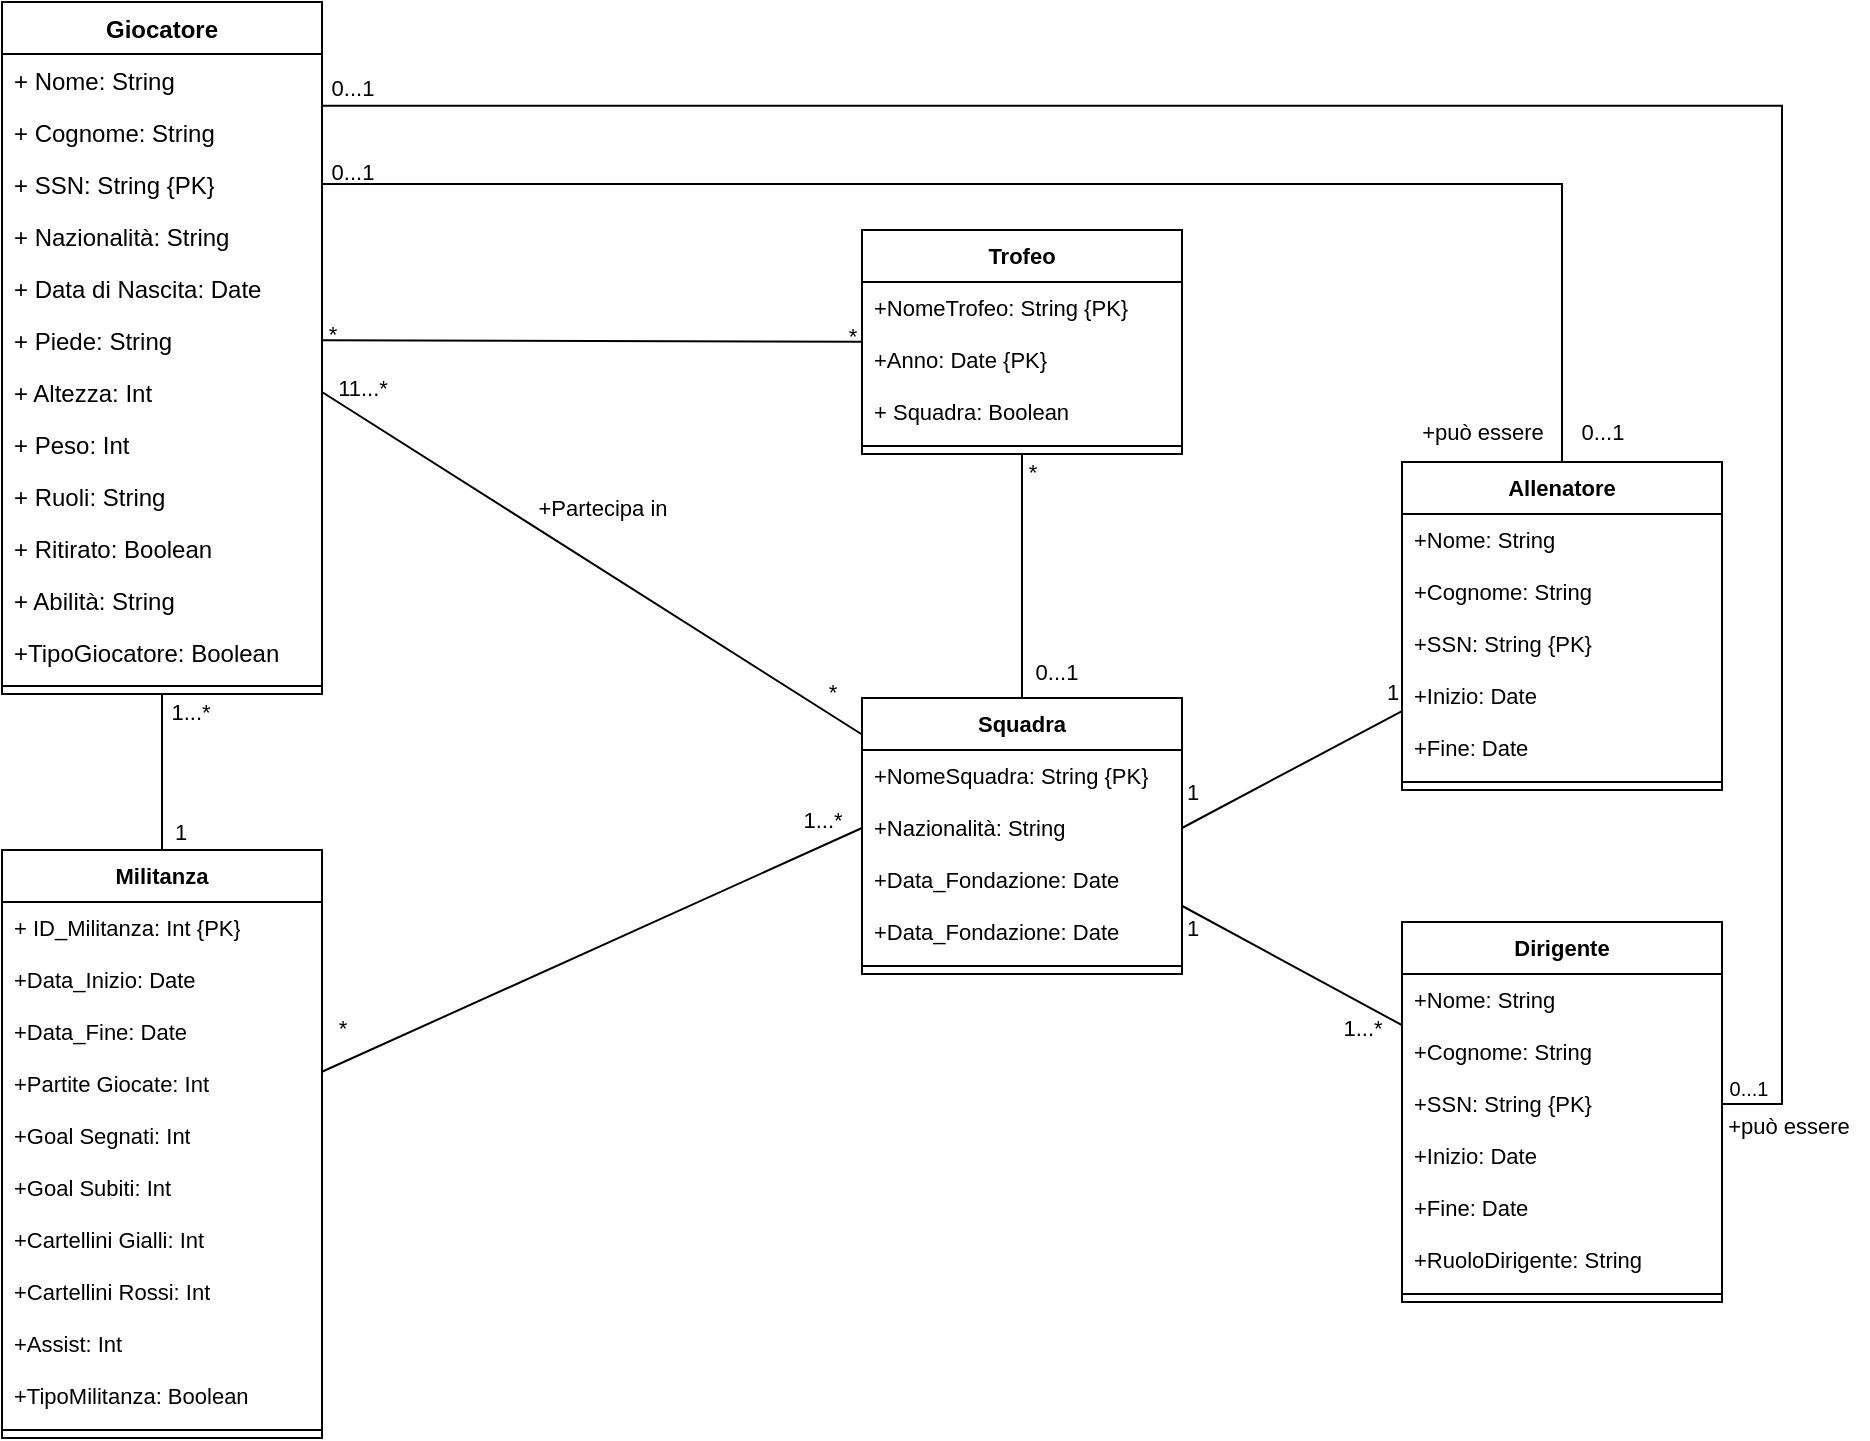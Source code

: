 <mxfile version="22.1.5" type="device">
  <diagram id="C5RBs43oDa-KdzZeNtuy" name="Page-1">
    <mxGraphModel dx="1106" dy="473" grid="1" gridSize="10" guides="1" tooltips="1" connect="1" arrows="1" fold="1" page="1" pageScale="1" pageWidth="827" pageHeight="1169" math="0" shadow="0">
      <root>
        <mxCell id="WIyWlLk6GJQsqaUBKTNV-0" />
        <mxCell id="WIyWlLk6GJQsqaUBKTNV-1" parent="WIyWlLk6GJQsqaUBKTNV-0" />
        <mxCell id="MVnTbgeY7CyKfOj2iQPx-7" value="Giocatore" style="swimlane;fontStyle=1;align=center;verticalAlign=top;childLayout=stackLayout;horizontal=1;startSize=26;horizontalStack=0;resizeParent=1;resizeParentMax=0;resizeLast=0;collapsible=1;marginBottom=0;whiteSpace=wrap;html=1;" parent="WIyWlLk6GJQsqaUBKTNV-1" vertex="1">
          <mxGeometry x="320" y="160" width="160" height="346" as="geometry" />
        </mxCell>
        <mxCell id="MVnTbgeY7CyKfOj2iQPx-8" value="+ Nome: String" style="text;strokeColor=none;fillColor=none;align=left;verticalAlign=top;spacingLeft=4;spacingRight=4;overflow=hidden;rotatable=0;points=[[0,0.5],[1,0.5]];portConstraint=eastwest;whiteSpace=wrap;html=1;" parent="MVnTbgeY7CyKfOj2iQPx-7" vertex="1">
          <mxGeometry y="26" width="160" height="26" as="geometry" />
        </mxCell>
        <mxCell id="MVnTbgeY7CyKfOj2iQPx-11" value="+ Cognome: String" style="text;strokeColor=none;fillColor=none;align=left;verticalAlign=top;spacingLeft=4;spacingRight=4;overflow=hidden;rotatable=0;points=[[0,0.5],[1,0.5]];portConstraint=eastwest;whiteSpace=wrap;html=1;" parent="MVnTbgeY7CyKfOj2iQPx-7" vertex="1">
          <mxGeometry y="52" width="160" height="26" as="geometry" />
        </mxCell>
        <mxCell id="MVnTbgeY7CyKfOj2iQPx-12" value="+ SSN: String {PK}" style="text;strokeColor=none;fillColor=none;align=left;verticalAlign=top;spacingLeft=4;spacingRight=4;overflow=hidden;rotatable=0;points=[[0,0.5],[1,0.5]];portConstraint=eastwest;whiteSpace=wrap;html=1;" parent="MVnTbgeY7CyKfOj2iQPx-7" vertex="1">
          <mxGeometry y="78" width="160" height="26" as="geometry" />
        </mxCell>
        <mxCell id="MVnTbgeY7CyKfOj2iQPx-13" value="+ Nazionalità: String" style="text;strokeColor=none;fillColor=none;align=left;verticalAlign=top;spacingLeft=4;spacingRight=4;overflow=hidden;rotatable=0;points=[[0,0.5],[1,0.5]];portConstraint=eastwest;whiteSpace=wrap;html=1;" parent="MVnTbgeY7CyKfOj2iQPx-7" vertex="1">
          <mxGeometry y="104" width="160" height="26" as="geometry" />
        </mxCell>
        <mxCell id="MVnTbgeY7CyKfOj2iQPx-14" value="+ Data di Nascita: Date" style="text;strokeColor=none;fillColor=none;align=left;verticalAlign=top;spacingLeft=4;spacingRight=4;overflow=hidden;rotatable=0;points=[[0,0.5],[1,0.5]];portConstraint=eastwest;whiteSpace=wrap;html=1;" parent="MVnTbgeY7CyKfOj2iQPx-7" vertex="1">
          <mxGeometry y="130" width="160" height="26" as="geometry" />
        </mxCell>
        <mxCell id="MVnTbgeY7CyKfOj2iQPx-15" value="+ Piede: String" style="text;strokeColor=none;fillColor=none;align=left;verticalAlign=top;spacingLeft=4;spacingRight=4;overflow=hidden;rotatable=0;points=[[0,0.5],[1,0.5]];portConstraint=eastwest;whiteSpace=wrap;html=1;" parent="MVnTbgeY7CyKfOj2iQPx-7" vertex="1">
          <mxGeometry y="156" width="160" height="26" as="geometry" />
        </mxCell>
        <mxCell id="MVnTbgeY7CyKfOj2iQPx-16" value="+ Altezza: Int" style="text;strokeColor=none;fillColor=none;align=left;verticalAlign=top;spacingLeft=4;spacingRight=4;overflow=hidden;rotatable=0;points=[[0,0.5],[1,0.5]];portConstraint=eastwest;whiteSpace=wrap;html=1;" parent="MVnTbgeY7CyKfOj2iQPx-7" vertex="1">
          <mxGeometry y="182" width="160" height="26" as="geometry" />
        </mxCell>
        <mxCell id="MVnTbgeY7CyKfOj2iQPx-17" value="+ Peso: Int" style="text;strokeColor=none;fillColor=none;align=left;verticalAlign=top;spacingLeft=4;spacingRight=4;overflow=hidden;rotatable=0;points=[[0,0.5],[1,0.5]];portConstraint=eastwest;whiteSpace=wrap;html=1;" parent="MVnTbgeY7CyKfOj2iQPx-7" vertex="1">
          <mxGeometry y="208" width="160" height="26" as="geometry" />
        </mxCell>
        <mxCell id="MVnTbgeY7CyKfOj2iQPx-18" value="+ Ruoli: String" style="text;strokeColor=none;fillColor=none;align=left;verticalAlign=top;spacingLeft=4;spacingRight=4;overflow=hidden;rotatable=0;points=[[0,0.5],[1,0.5]];portConstraint=eastwest;whiteSpace=wrap;html=1;" parent="MVnTbgeY7CyKfOj2iQPx-7" vertex="1">
          <mxGeometry y="234" width="160" height="26" as="geometry" />
        </mxCell>
        <mxCell id="qnCfoLyW_pmM4pY45Nzr-8" value="+ Ritirato: Boolean" style="text;strokeColor=none;fillColor=none;align=left;verticalAlign=top;spacingLeft=4;spacingRight=4;overflow=hidden;rotatable=0;points=[[0,0.5],[1,0.5]];portConstraint=eastwest;whiteSpace=wrap;html=1;" parent="MVnTbgeY7CyKfOj2iQPx-7" vertex="1">
          <mxGeometry y="260" width="160" height="26" as="geometry" />
        </mxCell>
        <mxCell id="IfBbPseStK44k1x51ThA-0" value="+ Abilità: String" style="text;strokeColor=none;fillColor=none;align=left;verticalAlign=top;spacingLeft=4;spacingRight=4;overflow=hidden;rotatable=0;points=[[0,0.5],[1,0.5]];portConstraint=eastwest;whiteSpace=wrap;html=1;" vertex="1" parent="MVnTbgeY7CyKfOj2iQPx-7">
          <mxGeometry y="286" width="160" height="26" as="geometry" />
        </mxCell>
        <mxCell id="MVnTbgeY7CyKfOj2iQPx-19" value="+TipoGiocatore: Boolean" style="text;strokeColor=none;fillColor=none;align=left;verticalAlign=top;spacingLeft=4;spacingRight=4;overflow=hidden;rotatable=0;points=[[0,0.5],[1,0.5]];portConstraint=eastwest;whiteSpace=wrap;html=1;" parent="MVnTbgeY7CyKfOj2iQPx-7" vertex="1">
          <mxGeometry y="312" width="160" height="26" as="geometry" />
        </mxCell>
        <mxCell id="MVnTbgeY7CyKfOj2iQPx-9" value="" style="line;strokeWidth=1;fillColor=none;align=left;verticalAlign=middle;spacingTop=-1;spacingLeft=3;spacingRight=3;rotatable=0;labelPosition=right;points=[];portConstraint=eastwest;strokeColor=inherit;" parent="MVnTbgeY7CyKfOj2iQPx-7" vertex="1">
          <mxGeometry y="338" width="160" height="8" as="geometry" />
        </mxCell>
        <mxCell id="MVnTbgeY7CyKfOj2iQPx-41" value="" style="edgeStyle=none;shape=connector;rounded=0;orthogonalLoop=1;jettySize=auto;html=1;labelBackgroundColor=default;strokeColor=default;align=center;verticalAlign=middle;fontFamily=Helvetica;fontSize=11;fontColor=default;endArrow=none;endFill=0;" parent="WIyWlLk6GJQsqaUBKTNV-1" source="MVnTbgeY7CyKfOj2iQPx-37" target="MVnTbgeY7CyKfOj2iQPx-15" edge="1">
          <mxGeometry relative="1" as="geometry" />
        </mxCell>
        <mxCell id="MVnTbgeY7CyKfOj2iQPx-37" value="Trofeo" style="swimlane;fontStyle=1;align=center;verticalAlign=top;childLayout=stackLayout;horizontal=1;startSize=26;horizontalStack=0;resizeParent=1;resizeParentMax=0;resizeLast=0;collapsible=1;marginBottom=0;whiteSpace=wrap;html=1;fontFamily=Helvetica;fontSize=11;fontColor=default;" parent="WIyWlLk6GJQsqaUBKTNV-1" vertex="1">
          <mxGeometry x="750" y="274" width="160" height="112" as="geometry" />
        </mxCell>
        <mxCell id="MVnTbgeY7CyKfOj2iQPx-38" value="+NomeTrofeo: String {PK}" style="text;strokeColor=none;fillColor=none;align=left;verticalAlign=top;spacingLeft=4;spacingRight=4;overflow=hidden;rotatable=0;points=[[0,0.5],[1,0.5]];portConstraint=eastwest;whiteSpace=wrap;html=1;fontSize=11;fontFamily=Helvetica;fontColor=default;" parent="MVnTbgeY7CyKfOj2iQPx-37" vertex="1">
          <mxGeometry y="26" width="160" height="26" as="geometry" />
        </mxCell>
        <mxCell id="qnCfoLyW_pmM4pY45Nzr-10" value="+Anno: Date {PK}" style="text;strokeColor=none;fillColor=none;align=left;verticalAlign=top;spacingLeft=4;spacingRight=4;overflow=hidden;rotatable=0;points=[[0,0.5],[1,0.5]];portConstraint=eastwest;whiteSpace=wrap;html=1;fontSize=11;fontFamily=Helvetica;fontColor=default;" parent="MVnTbgeY7CyKfOj2iQPx-37" vertex="1">
          <mxGeometry y="52" width="160" height="26" as="geometry" />
        </mxCell>
        <mxCell id="MVnTbgeY7CyKfOj2iQPx-42" value="+ Squadra: Boolean" style="text;strokeColor=none;fillColor=none;align=left;verticalAlign=top;spacingLeft=4;spacingRight=4;overflow=hidden;rotatable=0;points=[[0,0.5],[1,0.5]];portConstraint=eastwest;whiteSpace=wrap;html=1;fontSize=11;fontFamily=Helvetica;fontColor=default;" parent="MVnTbgeY7CyKfOj2iQPx-37" vertex="1">
          <mxGeometry y="78" width="160" height="26" as="geometry" />
        </mxCell>
        <mxCell id="MVnTbgeY7CyKfOj2iQPx-39" value="" style="line;strokeWidth=1;fillColor=none;align=left;verticalAlign=middle;spacingTop=-1;spacingLeft=3;spacingRight=3;rotatable=0;labelPosition=right;points=[];portConstraint=eastwest;strokeColor=inherit;fontFamily=Helvetica;fontSize=11;fontColor=default;" parent="MVnTbgeY7CyKfOj2iQPx-37" vertex="1">
          <mxGeometry y="104" width="160" height="8" as="geometry" />
        </mxCell>
        <mxCell id="MVnTbgeY7CyKfOj2iQPx-43" value="*" style="text;html=1;align=center;verticalAlign=middle;resizable=0;points=[];autosize=1;strokeColor=none;fillColor=none;fontSize=11;fontFamily=Helvetica;fontColor=default;" parent="WIyWlLk6GJQsqaUBKTNV-1" vertex="1">
          <mxGeometry x="470" y="311" width="30" height="30" as="geometry" />
        </mxCell>
        <mxCell id="MVnTbgeY7CyKfOj2iQPx-44" value="*" style="text;html=1;align=center;verticalAlign=middle;resizable=0;points=[];autosize=1;strokeColor=none;fillColor=none;fontSize=11;fontFamily=Helvetica;fontColor=default;" parent="WIyWlLk6GJQsqaUBKTNV-1" vertex="1">
          <mxGeometry x="730" y="312" width="30" height="30" as="geometry" />
        </mxCell>
        <mxCell id="MVnTbgeY7CyKfOj2iQPx-51" value="" style="edgeStyle=none;shape=connector;rounded=0;orthogonalLoop=1;jettySize=auto;html=1;labelBackgroundColor=default;strokeColor=default;align=center;verticalAlign=middle;fontFamily=Helvetica;fontSize=11;fontColor=default;endArrow=none;endFill=0;entryX=1;entryY=0.5;entryDx=0;entryDy=0;" parent="WIyWlLk6GJQsqaUBKTNV-1" source="MVnTbgeY7CyKfOj2iQPx-45" target="MVnTbgeY7CyKfOj2iQPx-16" edge="1">
          <mxGeometry relative="1" as="geometry" />
        </mxCell>
        <mxCell id="MVnTbgeY7CyKfOj2iQPx-55" value="" style="edgeStyle=none;shape=connector;rounded=0;orthogonalLoop=1;jettySize=auto;html=1;labelBackgroundColor=default;strokeColor=default;align=center;verticalAlign=middle;fontFamily=Helvetica;fontSize=11;fontColor=default;endArrow=none;endFill=0;" parent="WIyWlLk6GJQsqaUBKTNV-1" source="MVnTbgeY7CyKfOj2iQPx-45" target="MVnTbgeY7CyKfOj2iQPx-39" edge="1">
          <mxGeometry relative="1" as="geometry" />
        </mxCell>
        <mxCell id="MVnTbgeY7CyKfOj2iQPx-45" value="Squadra" style="swimlane;fontStyle=1;align=center;verticalAlign=top;childLayout=stackLayout;horizontal=1;startSize=26;horizontalStack=0;resizeParent=1;resizeParentMax=0;resizeLast=0;collapsible=1;marginBottom=0;whiteSpace=wrap;html=1;fontFamily=Helvetica;fontSize=11;fontColor=default;" parent="WIyWlLk6GJQsqaUBKTNV-1" vertex="1">
          <mxGeometry x="750" y="508" width="160" height="138" as="geometry" />
        </mxCell>
        <mxCell id="MVnTbgeY7CyKfOj2iQPx-46" value="+NomeSquadra: String {PK}" style="text;strokeColor=none;fillColor=none;align=left;verticalAlign=top;spacingLeft=4;spacingRight=4;overflow=hidden;rotatable=0;points=[[0,0.5],[1,0.5]];portConstraint=eastwest;whiteSpace=wrap;html=1;fontSize=11;fontFamily=Helvetica;fontColor=default;" parent="MVnTbgeY7CyKfOj2iQPx-45" vertex="1">
          <mxGeometry y="26" width="160" height="26" as="geometry" />
        </mxCell>
        <mxCell id="MVnTbgeY7CyKfOj2iQPx-49" value="+Nazionalità: String" style="text;strokeColor=none;fillColor=none;align=left;verticalAlign=top;spacingLeft=4;spacingRight=4;overflow=hidden;rotatable=0;points=[[0,0.5],[1,0.5]];portConstraint=eastwest;whiteSpace=wrap;html=1;fontSize=11;fontFamily=Helvetica;fontColor=default;" parent="MVnTbgeY7CyKfOj2iQPx-45" vertex="1">
          <mxGeometry y="52" width="160" height="26" as="geometry" />
        </mxCell>
        <mxCell id="qnCfoLyW_pmM4pY45Nzr-2" value="+Data_Fondazione: Date" style="text;strokeColor=none;fillColor=none;align=left;verticalAlign=top;spacingLeft=4;spacingRight=4;overflow=hidden;rotatable=0;points=[[0,0.5],[1,0.5]];portConstraint=eastwest;whiteSpace=wrap;html=1;fontSize=11;fontFamily=Helvetica;fontColor=default;" parent="MVnTbgeY7CyKfOj2iQPx-45" vertex="1">
          <mxGeometry y="78" width="160" height="26" as="geometry" />
        </mxCell>
        <mxCell id="MVnTbgeY7CyKfOj2iQPx-50" value="+Data_Fondazione: Date" style="text;strokeColor=none;fillColor=none;align=left;verticalAlign=top;spacingLeft=4;spacingRight=4;overflow=hidden;rotatable=0;points=[[0,0.5],[1,0.5]];portConstraint=eastwest;whiteSpace=wrap;html=1;fontSize=11;fontFamily=Helvetica;fontColor=default;" parent="MVnTbgeY7CyKfOj2iQPx-45" vertex="1">
          <mxGeometry y="104" width="160" height="26" as="geometry" />
        </mxCell>
        <mxCell id="MVnTbgeY7CyKfOj2iQPx-47" value="" style="line;strokeWidth=1;fillColor=none;align=left;verticalAlign=middle;spacingTop=-1;spacingLeft=3;spacingRight=3;rotatable=0;labelPosition=right;points=[];portConstraint=eastwest;strokeColor=inherit;fontFamily=Helvetica;fontSize=11;fontColor=default;" parent="MVnTbgeY7CyKfOj2iQPx-45" vertex="1">
          <mxGeometry y="130" width="160" height="8" as="geometry" />
        </mxCell>
        <mxCell id="MVnTbgeY7CyKfOj2iQPx-52" value="11...*" style="text;html=1;align=center;verticalAlign=middle;resizable=0;points=[];autosize=1;strokeColor=none;fillColor=none;fontSize=11;fontFamily=Helvetica;fontColor=default;" parent="WIyWlLk6GJQsqaUBKTNV-1" vertex="1">
          <mxGeometry x="475" y="338" width="50" height="30" as="geometry" />
        </mxCell>
        <mxCell id="MVnTbgeY7CyKfOj2iQPx-53" value="*" style="text;html=1;align=center;verticalAlign=middle;resizable=0;points=[];autosize=1;strokeColor=none;fillColor=none;fontSize=11;fontFamily=Helvetica;fontColor=default;" parent="WIyWlLk6GJQsqaUBKTNV-1" vertex="1">
          <mxGeometry x="720" y="490" width="30" height="30" as="geometry" />
        </mxCell>
        <mxCell id="MVnTbgeY7CyKfOj2iQPx-54" value="+Partecipa in" style="text;html=1;align=center;verticalAlign=middle;resizable=0;points=[];autosize=1;strokeColor=none;fillColor=none;fontSize=11;fontFamily=Helvetica;fontColor=default;" parent="WIyWlLk6GJQsqaUBKTNV-1" vertex="1">
          <mxGeometry x="575" y="398" width="90" height="30" as="geometry" />
        </mxCell>
        <mxCell id="MVnTbgeY7CyKfOj2iQPx-56" value="*" style="text;html=1;align=center;verticalAlign=middle;resizable=0;points=[];autosize=1;strokeColor=none;fillColor=none;fontSize=11;fontFamily=Helvetica;fontColor=default;" parent="WIyWlLk6GJQsqaUBKTNV-1" vertex="1">
          <mxGeometry x="820" y="380" width="30" height="30" as="geometry" />
        </mxCell>
        <mxCell id="MVnTbgeY7CyKfOj2iQPx-57" value="0...1" style="text;html=1;align=center;verticalAlign=middle;resizable=0;points=[];autosize=1;strokeColor=none;fillColor=none;fontSize=11;fontFamily=Helvetica;fontColor=default;" parent="WIyWlLk6GJQsqaUBKTNV-1" vertex="1">
          <mxGeometry x="827" y="480" width="40" height="30" as="geometry" />
        </mxCell>
        <mxCell id="MVnTbgeY7CyKfOj2iQPx-68" value="" style="edgeStyle=none;shape=connector;rounded=0;orthogonalLoop=1;jettySize=auto;html=1;labelBackgroundColor=default;strokeColor=default;align=center;verticalAlign=middle;fontFamily=Helvetica;fontSize=11;fontColor=default;endArrow=none;endFill=0;" parent="WIyWlLk6GJQsqaUBKTNV-1" source="MVnTbgeY7CyKfOj2iQPx-58" target="MVnTbgeY7CyKfOj2iQPx-9" edge="1">
          <mxGeometry relative="1" as="geometry" />
        </mxCell>
        <mxCell id="MVnTbgeY7CyKfOj2iQPx-70" value="" style="edgeStyle=none;shape=connector;rounded=0;orthogonalLoop=1;jettySize=auto;html=1;labelBackgroundColor=default;strokeColor=default;align=center;verticalAlign=middle;fontFamily=Helvetica;fontSize=11;fontColor=default;endArrow=none;endFill=0;entryX=0;entryY=0.5;entryDx=0;entryDy=0;" parent="WIyWlLk6GJQsqaUBKTNV-1" source="MVnTbgeY7CyKfOj2iQPx-58" target="MVnTbgeY7CyKfOj2iQPx-49" edge="1">
          <mxGeometry relative="1" as="geometry" />
        </mxCell>
        <mxCell id="MVnTbgeY7CyKfOj2iQPx-58" value="Militanza" style="swimlane;fontStyle=1;align=center;verticalAlign=top;childLayout=stackLayout;horizontal=1;startSize=26;horizontalStack=0;resizeParent=1;resizeParentMax=0;resizeLast=0;collapsible=1;marginBottom=0;whiteSpace=wrap;html=1;fontFamily=Helvetica;fontSize=11;fontColor=default;" parent="WIyWlLk6GJQsqaUBKTNV-1" vertex="1">
          <mxGeometry x="320" y="584" width="160" height="294" as="geometry" />
        </mxCell>
        <mxCell id="IfBbPseStK44k1x51ThA-4" value="+ ID_Militanza: Int {PK}" style="text;strokeColor=none;fillColor=none;align=left;verticalAlign=top;spacingLeft=4;spacingRight=4;overflow=hidden;rotatable=0;points=[[0,0.5],[1,0.5]];portConstraint=eastwest;whiteSpace=wrap;html=1;fontSize=11;fontFamily=Helvetica;fontColor=default;" vertex="1" parent="MVnTbgeY7CyKfOj2iQPx-58">
          <mxGeometry y="26" width="160" height="26" as="geometry" />
        </mxCell>
        <mxCell id="MVnTbgeY7CyKfOj2iQPx-59" value="+Data_Inizio: Date" style="text;strokeColor=none;fillColor=none;align=left;verticalAlign=top;spacingLeft=4;spacingRight=4;overflow=hidden;rotatable=0;points=[[0,0.5],[1,0.5]];portConstraint=eastwest;whiteSpace=wrap;html=1;fontSize=11;fontFamily=Helvetica;fontColor=default;" parent="MVnTbgeY7CyKfOj2iQPx-58" vertex="1">
          <mxGeometry y="52" width="160" height="26" as="geometry" />
        </mxCell>
        <mxCell id="MVnTbgeY7CyKfOj2iQPx-62" value="+Data_Fine: Date" style="text;strokeColor=none;fillColor=none;align=left;verticalAlign=top;spacingLeft=4;spacingRight=4;overflow=hidden;rotatable=0;points=[[0,0.5],[1,0.5]];portConstraint=eastwest;whiteSpace=wrap;html=1;fontSize=11;fontFamily=Helvetica;fontColor=default;" parent="MVnTbgeY7CyKfOj2iQPx-58" vertex="1">
          <mxGeometry y="78" width="160" height="26" as="geometry" />
        </mxCell>
        <mxCell id="MVnTbgeY7CyKfOj2iQPx-63" value="+Partite Giocate: Int" style="text;strokeColor=none;fillColor=none;align=left;verticalAlign=top;spacingLeft=4;spacingRight=4;overflow=hidden;rotatable=0;points=[[0,0.5],[1,0.5]];portConstraint=eastwest;whiteSpace=wrap;html=1;fontSize=11;fontFamily=Helvetica;fontColor=default;" parent="MVnTbgeY7CyKfOj2iQPx-58" vertex="1">
          <mxGeometry y="104" width="160" height="26" as="geometry" />
        </mxCell>
        <mxCell id="IfBbPseStK44k1x51ThA-2" value="+Goal Segnati: Int" style="text;strokeColor=none;fillColor=none;align=left;verticalAlign=top;spacingLeft=4;spacingRight=4;overflow=hidden;rotatable=0;points=[[0,0.5],[1,0.5]];portConstraint=eastwest;whiteSpace=wrap;html=1;fontSize=11;fontFamily=Helvetica;fontColor=default;" vertex="1" parent="MVnTbgeY7CyKfOj2iQPx-58">
          <mxGeometry y="130" width="160" height="26" as="geometry" />
        </mxCell>
        <mxCell id="MVnTbgeY7CyKfOj2iQPx-64" value="+Goal Subiti: Int" style="text;strokeColor=none;fillColor=none;align=left;verticalAlign=top;spacingLeft=4;spacingRight=4;overflow=hidden;rotatable=0;points=[[0,0.5],[1,0.5]];portConstraint=eastwest;whiteSpace=wrap;html=1;fontSize=11;fontFamily=Helvetica;fontColor=default;" parent="MVnTbgeY7CyKfOj2iQPx-58" vertex="1">
          <mxGeometry y="156" width="160" height="26" as="geometry" />
        </mxCell>
        <mxCell id="MVnTbgeY7CyKfOj2iQPx-65" value="+Cartellini Gialli: Int" style="text;strokeColor=none;fillColor=none;align=left;verticalAlign=top;spacingLeft=4;spacingRight=4;overflow=hidden;rotatable=0;points=[[0,0.5],[1,0.5]];portConstraint=eastwest;whiteSpace=wrap;html=1;fontSize=11;fontFamily=Helvetica;fontColor=default;" parent="MVnTbgeY7CyKfOj2iQPx-58" vertex="1">
          <mxGeometry y="182" width="160" height="26" as="geometry" />
        </mxCell>
        <mxCell id="MVnTbgeY7CyKfOj2iQPx-66" value="+Cartellini Rossi: Int" style="text;strokeColor=none;fillColor=none;align=left;verticalAlign=top;spacingLeft=4;spacingRight=4;overflow=hidden;rotatable=0;points=[[0,0.5],[1,0.5]];portConstraint=eastwest;whiteSpace=wrap;html=1;fontSize=11;fontFamily=Helvetica;fontColor=default;" parent="MVnTbgeY7CyKfOj2iQPx-58" vertex="1">
          <mxGeometry y="208" width="160" height="26" as="geometry" />
        </mxCell>
        <mxCell id="IfBbPseStK44k1x51ThA-3" value="+Assist: Int" style="text;strokeColor=none;fillColor=none;align=left;verticalAlign=top;spacingLeft=4;spacingRight=4;overflow=hidden;rotatable=0;points=[[0,0.5],[1,0.5]];portConstraint=eastwest;whiteSpace=wrap;html=1;fontSize=11;fontFamily=Helvetica;fontColor=default;" vertex="1" parent="MVnTbgeY7CyKfOj2iQPx-58">
          <mxGeometry y="234" width="160" height="26" as="geometry" />
        </mxCell>
        <mxCell id="MVnTbgeY7CyKfOj2iQPx-67" value="+TipoMilitanza: Boolean" style="text;strokeColor=none;fillColor=none;align=left;verticalAlign=top;spacingLeft=4;spacingRight=4;overflow=hidden;rotatable=0;points=[[0,0.5],[1,0.5]];portConstraint=eastwest;whiteSpace=wrap;html=1;fontSize=11;fontFamily=Helvetica;fontColor=default;" parent="MVnTbgeY7CyKfOj2iQPx-58" vertex="1">
          <mxGeometry y="260" width="160" height="26" as="geometry" />
        </mxCell>
        <mxCell id="MVnTbgeY7CyKfOj2iQPx-60" value="" style="line;strokeWidth=1;fillColor=none;align=left;verticalAlign=middle;spacingTop=-1;spacingLeft=3;spacingRight=3;rotatable=0;labelPosition=right;points=[];portConstraint=eastwest;strokeColor=inherit;fontFamily=Helvetica;fontSize=11;fontColor=default;" parent="MVnTbgeY7CyKfOj2iQPx-58" vertex="1">
          <mxGeometry y="286" width="160" height="8" as="geometry" />
        </mxCell>
        <mxCell id="MVnTbgeY7CyKfOj2iQPx-69" value="1...*" style="text;html=1;align=center;verticalAlign=middle;resizable=0;points=[];autosize=1;strokeColor=none;fillColor=none;fontSize=11;fontFamily=Helvetica;fontColor=default;" parent="WIyWlLk6GJQsqaUBKTNV-1" vertex="1">
          <mxGeometry x="394" y="500" width="40" height="30" as="geometry" />
        </mxCell>
        <mxCell id="MVnTbgeY7CyKfOj2iQPx-71" value="*" style="text;html=1;align=center;verticalAlign=middle;resizable=0;points=[];autosize=1;strokeColor=none;fillColor=none;fontSize=11;fontFamily=Helvetica;fontColor=default;" parent="WIyWlLk6GJQsqaUBKTNV-1" vertex="1">
          <mxGeometry x="475" y="658" width="30" height="30" as="geometry" />
        </mxCell>
        <mxCell id="MVnTbgeY7CyKfOj2iQPx-72" value="1...*" style="text;html=1;align=center;verticalAlign=middle;resizable=0;points=[];autosize=1;strokeColor=none;fillColor=none;fontSize=11;fontFamily=Helvetica;fontColor=default;" parent="WIyWlLk6GJQsqaUBKTNV-1" vertex="1">
          <mxGeometry x="710" y="554" width="40" height="30" as="geometry" />
        </mxCell>
        <mxCell id="MVnTbgeY7CyKfOj2iQPx-95" value="" style="edgeStyle=none;shape=connector;rounded=0;orthogonalLoop=1;jettySize=auto;html=1;labelBackgroundColor=default;strokeColor=default;align=center;verticalAlign=middle;fontFamily=Helvetica;fontSize=11;fontColor=default;endArrow=none;endFill=0;entryX=1;entryY=0.5;entryDx=0;entryDy=0;" parent="WIyWlLk6GJQsqaUBKTNV-1" source="MVnTbgeY7CyKfOj2iQPx-79" target="MVnTbgeY7CyKfOj2iQPx-49" edge="1">
          <mxGeometry relative="1" as="geometry" />
        </mxCell>
        <mxCell id="MVnTbgeY7CyKfOj2iQPx-79" value="Allenatore" style="swimlane;fontStyle=1;align=center;verticalAlign=top;childLayout=stackLayout;horizontal=1;startSize=26;horizontalStack=0;resizeParent=1;resizeParentMax=0;resizeLast=0;collapsible=1;marginBottom=0;whiteSpace=wrap;html=1;fontFamily=Helvetica;fontSize=11;fontColor=default;" parent="WIyWlLk6GJQsqaUBKTNV-1" vertex="1">
          <mxGeometry x="1020" y="390" width="160" height="164" as="geometry" />
        </mxCell>
        <mxCell id="MVnTbgeY7CyKfOj2iQPx-80" value="+Nome: String" style="text;strokeColor=none;fillColor=none;align=left;verticalAlign=top;spacingLeft=4;spacingRight=4;overflow=hidden;rotatable=0;points=[[0,0.5],[1,0.5]];portConstraint=eastwest;whiteSpace=wrap;html=1;fontSize=11;fontFamily=Helvetica;fontColor=default;" parent="MVnTbgeY7CyKfOj2iQPx-79" vertex="1">
          <mxGeometry y="26" width="160" height="26" as="geometry" />
        </mxCell>
        <mxCell id="MVnTbgeY7CyKfOj2iQPx-83" value="+Cognome: String" style="text;strokeColor=none;fillColor=none;align=left;verticalAlign=top;spacingLeft=4;spacingRight=4;overflow=hidden;rotatable=0;points=[[0,0.5],[1,0.5]];portConstraint=eastwest;whiteSpace=wrap;html=1;fontSize=11;fontFamily=Helvetica;fontColor=default;" parent="MVnTbgeY7CyKfOj2iQPx-79" vertex="1">
          <mxGeometry y="52" width="160" height="26" as="geometry" />
        </mxCell>
        <mxCell id="MVnTbgeY7CyKfOj2iQPx-84" value="+SSN: String {PK}" style="text;strokeColor=none;fillColor=none;align=left;verticalAlign=top;spacingLeft=4;spacingRight=4;overflow=hidden;rotatable=0;points=[[0,0.5],[1,0.5]];portConstraint=eastwest;whiteSpace=wrap;html=1;fontSize=11;fontFamily=Helvetica;fontColor=default;" parent="MVnTbgeY7CyKfOj2iQPx-79" vertex="1">
          <mxGeometry y="78" width="160" height="26" as="geometry" />
        </mxCell>
        <mxCell id="MVnTbgeY7CyKfOj2iQPx-85" value="+Inizio: Date" style="text;strokeColor=none;fillColor=none;align=left;verticalAlign=top;spacingLeft=4;spacingRight=4;overflow=hidden;rotatable=0;points=[[0,0.5],[1,0.5]];portConstraint=eastwest;whiteSpace=wrap;html=1;fontSize=11;fontFamily=Helvetica;fontColor=default;" parent="MVnTbgeY7CyKfOj2iQPx-79" vertex="1">
          <mxGeometry y="104" width="160" height="26" as="geometry" />
        </mxCell>
        <mxCell id="MVnTbgeY7CyKfOj2iQPx-109" value="+Fine: Date" style="text;strokeColor=none;fillColor=none;align=left;verticalAlign=top;spacingLeft=4;spacingRight=4;overflow=hidden;rotatable=0;points=[[0,0.5],[1,0.5]];portConstraint=eastwest;whiteSpace=wrap;html=1;fontSize=11;fontFamily=Helvetica;fontColor=default;" parent="MVnTbgeY7CyKfOj2iQPx-79" vertex="1">
          <mxGeometry y="130" width="160" height="26" as="geometry" />
        </mxCell>
        <mxCell id="MVnTbgeY7CyKfOj2iQPx-81" value="" style="line;strokeWidth=1;fillColor=none;align=left;verticalAlign=middle;spacingTop=-1;spacingLeft=3;spacingRight=3;rotatable=0;labelPosition=right;points=[];portConstraint=eastwest;strokeColor=inherit;fontFamily=Helvetica;fontSize=11;fontColor=default;" parent="MVnTbgeY7CyKfOj2iQPx-79" vertex="1">
          <mxGeometry y="156" width="160" height="8" as="geometry" />
        </mxCell>
        <mxCell id="MVnTbgeY7CyKfOj2iQPx-94" value="" style="edgeStyle=none;shape=connector;rounded=0;orthogonalLoop=1;jettySize=auto;html=1;labelBackgroundColor=default;strokeColor=default;align=center;verticalAlign=middle;fontFamily=Helvetica;fontSize=11;fontColor=default;endArrow=none;endFill=0;entryX=1.001;entryY=0;entryDx=0;entryDy=0;entryPerimeter=0;" parent="WIyWlLk6GJQsqaUBKTNV-1" source="MVnTbgeY7CyKfOj2iQPx-86" target="MVnTbgeY7CyKfOj2iQPx-50" edge="1">
          <mxGeometry relative="1" as="geometry" />
        </mxCell>
        <mxCell id="MVnTbgeY7CyKfOj2iQPx-86" value="Dirigente" style="swimlane;fontStyle=1;align=center;verticalAlign=top;childLayout=stackLayout;horizontal=1;startSize=26;horizontalStack=0;resizeParent=1;resizeParentMax=0;resizeLast=0;collapsible=1;marginBottom=0;whiteSpace=wrap;html=1;fontFamily=Helvetica;fontSize=11;fontColor=default;" parent="WIyWlLk6GJQsqaUBKTNV-1" vertex="1">
          <mxGeometry x="1020" y="620" width="160" height="190" as="geometry" />
        </mxCell>
        <mxCell id="MVnTbgeY7CyKfOj2iQPx-87" value="+Nome: String" style="text;strokeColor=none;fillColor=none;align=left;verticalAlign=top;spacingLeft=4;spacingRight=4;overflow=hidden;rotatable=0;points=[[0,0.5],[1,0.5]];portConstraint=eastwest;whiteSpace=wrap;html=1;fontSize=11;fontFamily=Helvetica;fontColor=default;" parent="MVnTbgeY7CyKfOj2iQPx-86" vertex="1">
          <mxGeometry y="26" width="160" height="26" as="geometry" />
        </mxCell>
        <mxCell id="MVnTbgeY7CyKfOj2iQPx-90" value="+Cognome: String" style="text;strokeColor=none;fillColor=none;align=left;verticalAlign=top;spacingLeft=4;spacingRight=4;overflow=hidden;rotatable=0;points=[[0,0.5],[1,0.5]];portConstraint=eastwest;whiteSpace=wrap;html=1;fontSize=11;fontFamily=Helvetica;fontColor=default;" parent="MVnTbgeY7CyKfOj2iQPx-86" vertex="1">
          <mxGeometry y="52" width="160" height="26" as="geometry" />
        </mxCell>
        <mxCell id="MVnTbgeY7CyKfOj2iQPx-91" value="+SSN: String {PK}" style="text;strokeColor=none;fillColor=none;align=left;verticalAlign=top;spacingLeft=4;spacingRight=4;overflow=hidden;rotatable=0;points=[[0,0.5],[1,0.5]];portConstraint=eastwest;whiteSpace=wrap;html=1;fontSize=11;fontFamily=Helvetica;fontColor=default;" parent="MVnTbgeY7CyKfOj2iQPx-86" vertex="1">
          <mxGeometry y="78" width="160" height="26" as="geometry" />
        </mxCell>
        <mxCell id="MVnTbgeY7CyKfOj2iQPx-110" value="+Inizio: Date" style="text;strokeColor=none;fillColor=none;align=left;verticalAlign=top;spacingLeft=4;spacingRight=4;overflow=hidden;rotatable=0;points=[[0,0.5],[1,0.5]];portConstraint=eastwest;whiteSpace=wrap;html=1;fontSize=11;fontFamily=Helvetica;fontColor=default;" parent="MVnTbgeY7CyKfOj2iQPx-86" vertex="1">
          <mxGeometry y="104" width="160" height="26" as="geometry" />
        </mxCell>
        <mxCell id="MVnTbgeY7CyKfOj2iQPx-92" value="+Fine: Date" style="text;strokeColor=none;fillColor=none;align=left;verticalAlign=top;spacingLeft=4;spacingRight=4;overflow=hidden;rotatable=0;points=[[0,0.5],[1,0.5]];portConstraint=eastwest;whiteSpace=wrap;html=1;fontSize=11;fontFamily=Helvetica;fontColor=default;" parent="MVnTbgeY7CyKfOj2iQPx-86" vertex="1">
          <mxGeometry y="130" width="160" height="26" as="geometry" />
        </mxCell>
        <mxCell id="MVnTbgeY7CyKfOj2iQPx-93" value="+RuoloDirigente: String" style="text;strokeColor=none;fillColor=none;align=left;verticalAlign=top;spacingLeft=4;spacingRight=4;overflow=hidden;rotatable=0;points=[[0,0.5],[1,0.5]];portConstraint=eastwest;whiteSpace=wrap;html=1;fontSize=11;fontFamily=Helvetica;fontColor=default;" parent="MVnTbgeY7CyKfOj2iQPx-86" vertex="1">
          <mxGeometry y="156" width="160" height="26" as="geometry" />
        </mxCell>
        <mxCell id="MVnTbgeY7CyKfOj2iQPx-88" value="" style="line;strokeWidth=1;fillColor=none;align=left;verticalAlign=middle;spacingTop=-1;spacingLeft=3;spacingRight=3;rotatable=0;labelPosition=right;points=[];portConstraint=eastwest;strokeColor=inherit;fontFamily=Helvetica;fontSize=11;fontColor=default;" parent="MVnTbgeY7CyKfOj2iQPx-86" vertex="1">
          <mxGeometry y="182" width="160" height="8" as="geometry" />
        </mxCell>
        <mxCell id="MVnTbgeY7CyKfOj2iQPx-96" value="" style="endArrow=none;html=1;rounded=0;labelBackgroundColor=default;strokeColor=default;align=center;verticalAlign=middle;fontFamily=Helvetica;fontSize=11;fontColor=default;shape=connector;exitX=1;exitY=0.5;exitDx=0;exitDy=0;entryX=0.5;entryY=0;entryDx=0;entryDy=0;edgeStyle=elbowEdgeStyle;" parent="WIyWlLk6GJQsqaUBKTNV-1" source="MVnTbgeY7CyKfOj2iQPx-12" target="MVnTbgeY7CyKfOj2iQPx-79" edge="1">
          <mxGeometry width="50" height="50" relative="1" as="geometry">
            <mxPoint x="800" y="260" as="sourcePoint" />
            <mxPoint x="850" y="210" as="targetPoint" />
            <Array as="points">
              <mxPoint x="1100" y="260" />
            </Array>
          </mxGeometry>
        </mxCell>
        <mxCell id="MVnTbgeY7CyKfOj2iQPx-97" value="0...1" style="text;html=1;align=center;verticalAlign=middle;resizable=0;points=[];autosize=1;strokeColor=none;fillColor=none;fontSize=11;fontFamily=Helvetica;fontColor=default;" parent="WIyWlLk6GJQsqaUBKTNV-1" vertex="1">
          <mxGeometry x="475" y="230" width="40" height="30" as="geometry" />
        </mxCell>
        <mxCell id="MVnTbgeY7CyKfOj2iQPx-98" value="+può essere" style="text;html=1;align=center;verticalAlign=middle;resizable=0;points=[];autosize=1;strokeColor=none;fillColor=none;fontSize=11;fontFamily=Helvetica;fontColor=default;" parent="WIyWlLk6GJQsqaUBKTNV-1" vertex="1">
          <mxGeometry x="1020" y="360" width="80" height="30" as="geometry" />
        </mxCell>
        <mxCell id="MVnTbgeY7CyKfOj2iQPx-99" value="0...1" style="text;html=1;align=center;verticalAlign=middle;resizable=0;points=[];autosize=1;strokeColor=none;fillColor=none;fontSize=11;fontFamily=Helvetica;fontColor=default;" parent="WIyWlLk6GJQsqaUBKTNV-1" vertex="1">
          <mxGeometry x="1100" y="360" width="40" height="30" as="geometry" />
        </mxCell>
        <mxCell id="MVnTbgeY7CyKfOj2iQPx-100" value="" style="endArrow=none;html=1;rounded=0;labelBackgroundColor=default;strokeColor=default;align=center;verticalAlign=middle;fontFamily=Helvetica;fontSize=11;fontColor=default;shape=connector;exitX=1.001;exitY=-0.003;exitDx=0;exitDy=0;exitPerimeter=0;entryX=1;entryY=0.5;entryDx=0;entryDy=0;edgeStyle=elbowEdgeStyle;" parent="WIyWlLk6GJQsqaUBKTNV-1" source="MVnTbgeY7CyKfOj2iQPx-11" target="MVnTbgeY7CyKfOj2iQPx-91" edge="1">
          <mxGeometry width="50" height="50" relative="1" as="geometry">
            <mxPoint x="550" y="280" as="sourcePoint" />
            <mxPoint x="820" y="212" as="targetPoint" />
            <Array as="points">
              <mxPoint x="1210" y="460" />
            </Array>
          </mxGeometry>
        </mxCell>
        <mxCell id="MVnTbgeY7CyKfOj2iQPx-101" value="0...1" style="text;html=1;align=center;verticalAlign=middle;resizable=0;points=[];autosize=1;strokeColor=none;fillColor=none;fontSize=11;fontFamily=Helvetica;fontColor=default;" parent="WIyWlLk6GJQsqaUBKTNV-1" vertex="1">
          <mxGeometry x="475" y="188" width="40" height="30" as="geometry" />
        </mxCell>
        <mxCell id="MVnTbgeY7CyKfOj2iQPx-102" value="&lt;font style=&quot;font-size: 10px;&quot;&gt;0...1&lt;/font&gt;" style="text;html=1;align=center;verticalAlign=middle;resizable=0;points=[];autosize=1;strokeColor=none;fillColor=none;fontSize=11;fontFamily=Helvetica;fontColor=default;" parent="WIyWlLk6GJQsqaUBKTNV-1" vertex="1">
          <mxGeometry x="1173" y="688" width="40" height="30" as="geometry" />
        </mxCell>
        <mxCell id="MVnTbgeY7CyKfOj2iQPx-103" value="+può essere" style="text;html=1;align=center;verticalAlign=middle;resizable=0;points=[];autosize=1;strokeColor=none;fillColor=none;fontSize=11;fontFamily=Helvetica;fontColor=default;" parent="WIyWlLk6GJQsqaUBKTNV-1" vertex="1">
          <mxGeometry x="1173" y="707" width="80" height="30" as="geometry" />
        </mxCell>
        <mxCell id="MVnTbgeY7CyKfOj2iQPx-104" value="1" style="text;html=1;align=center;verticalAlign=middle;resizable=0;points=[];autosize=1;strokeColor=none;fillColor=none;fontSize=11;fontFamily=Helvetica;fontColor=default;" parent="WIyWlLk6GJQsqaUBKTNV-1" vertex="1">
          <mxGeometry x="900" y="540" width="30" height="30" as="geometry" />
        </mxCell>
        <mxCell id="MVnTbgeY7CyKfOj2iQPx-105" value="1" style="text;html=1;align=center;verticalAlign=middle;resizable=0;points=[];autosize=1;strokeColor=none;fillColor=none;fontSize=11;fontFamily=Helvetica;fontColor=default;" parent="WIyWlLk6GJQsqaUBKTNV-1" vertex="1">
          <mxGeometry x="1000" y="490" width="30" height="30" as="geometry" />
        </mxCell>
        <mxCell id="MVnTbgeY7CyKfOj2iQPx-106" value="1" style="text;html=1;align=center;verticalAlign=middle;resizable=0;points=[];autosize=1;strokeColor=none;fillColor=none;fontSize=11;fontFamily=Helvetica;fontColor=default;" parent="WIyWlLk6GJQsqaUBKTNV-1" vertex="1">
          <mxGeometry x="900" y="608" width="30" height="30" as="geometry" />
        </mxCell>
        <mxCell id="MVnTbgeY7CyKfOj2iQPx-107" value="1...*" style="text;html=1;align=center;verticalAlign=middle;resizable=0;points=[];autosize=1;strokeColor=none;fillColor=none;fontSize=11;fontFamily=Helvetica;fontColor=default;" parent="WIyWlLk6GJQsqaUBKTNV-1" vertex="1">
          <mxGeometry x="980" y="658" width="40" height="30" as="geometry" />
        </mxCell>
        <mxCell id="MVnTbgeY7CyKfOj2iQPx-108" value="1" style="text;html=1;align=center;verticalAlign=middle;resizable=0;points=[];autosize=1;strokeColor=none;fillColor=none;fontSize=11;fontFamily=Helvetica;fontColor=default;" parent="WIyWlLk6GJQsqaUBKTNV-1" vertex="1">
          <mxGeometry x="394" y="560" width="30" height="30" as="geometry" />
        </mxCell>
      </root>
    </mxGraphModel>
  </diagram>
</mxfile>
